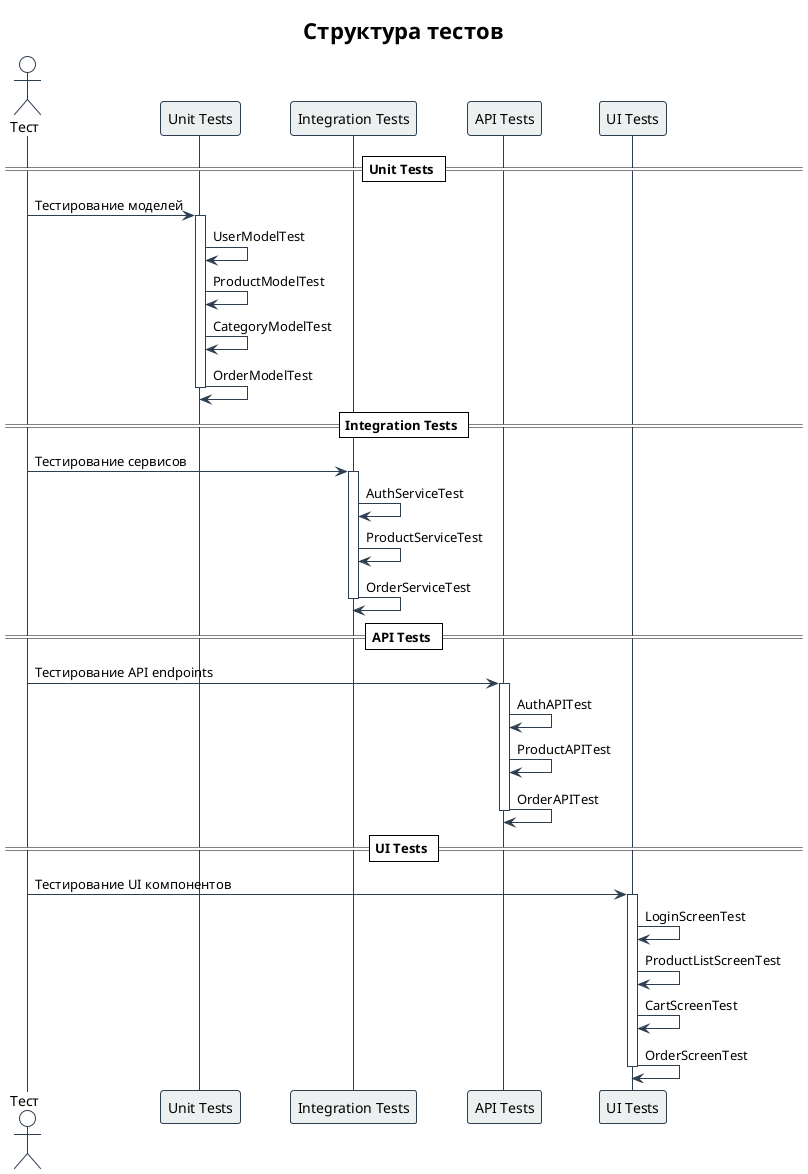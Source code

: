 @startuml
!theme plain
skinparam backgroundColor white
skinparam sequence {
    ArrowColor #2C3E50
    ActorBorderColor #2C3E50
    LifeLineBorderColor #2C3E50
    ParticipantBorderColor #2C3E50
    ParticipantBackgroundColor #ECF0F1
}

title Структура тестов

actor "Тест" as Test
participant "Unit Tests" as Unit
participant "Integration Tests" as Integration
participant "API Tests" as API
participant "UI Tests" as UI

== Unit Tests ==
Test -> Unit: Тестирование моделей
activate Unit
Unit -> Unit: UserModelTest
Unit -> Unit: ProductModelTest
Unit -> Unit: CategoryModelTest
Unit -> Unit: OrderModelTest
deactivate Unit

== Integration Tests ==
Test -> Integration: Тестирование сервисов
activate Integration
Integration -> Integration: AuthServiceTest
Integration -> Integration: ProductServiceTest
Integration -> Integration: OrderServiceTest
deactivate Integration

== API Tests ==
Test -> API: Тестирование API endpoints
activate API
API -> API: AuthAPITest
API -> API: ProductAPITest
API -> API: OrderAPITest
deactivate API

== UI Tests ==
Test -> UI: Тестирование UI компонентов
activate UI
UI -> UI: LoginScreenTest
UI -> UI: ProductListScreenTest
UI -> UI: CartScreenTest
UI -> UI: OrderScreenTest
deactivate UI

@enduml 